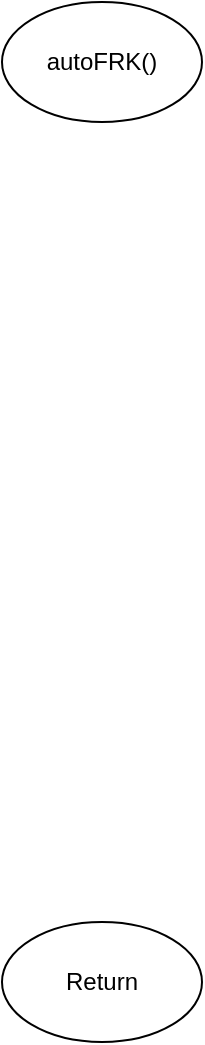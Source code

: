 <mxfile>
    <diagram name="第1頁" id="1ULJEpSZl_oXsqXM8Zb6">
        <mxGraphModel dx="893" dy="607" grid="1" gridSize="10" guides="1" tooltips="1" connect="1" arrows="1" fold="1" page="1" pageScale="1" pageWidth="827" pageHeight="1169" math="0" shadow="0">
            <root>
                <mxCell id="0"/>
                <mxCell id="1" parent="0"/>
                <mxCell id="W-C_HRlJ7PJM2U2bzEmP-1" value="autoFRK()" style="ellipse;whiteSpace=wrap;html=1;" parent="1" vertex="1">
                    <mxGeometry x="350" y="60" width="100" height="60" as="geometry"/>
                </mxCell>
                <mxCell id="3" value="Return" style="ellipse;whiteSpace=wrap;html=1;" vertex="1" parent="1">
                    <mxGeometry x="350" y="520" width="100" height="60" as="geometry"/>
                </mxCell>
            </root>
        </mxGraphModel>
    </diagram>
</mxfile>